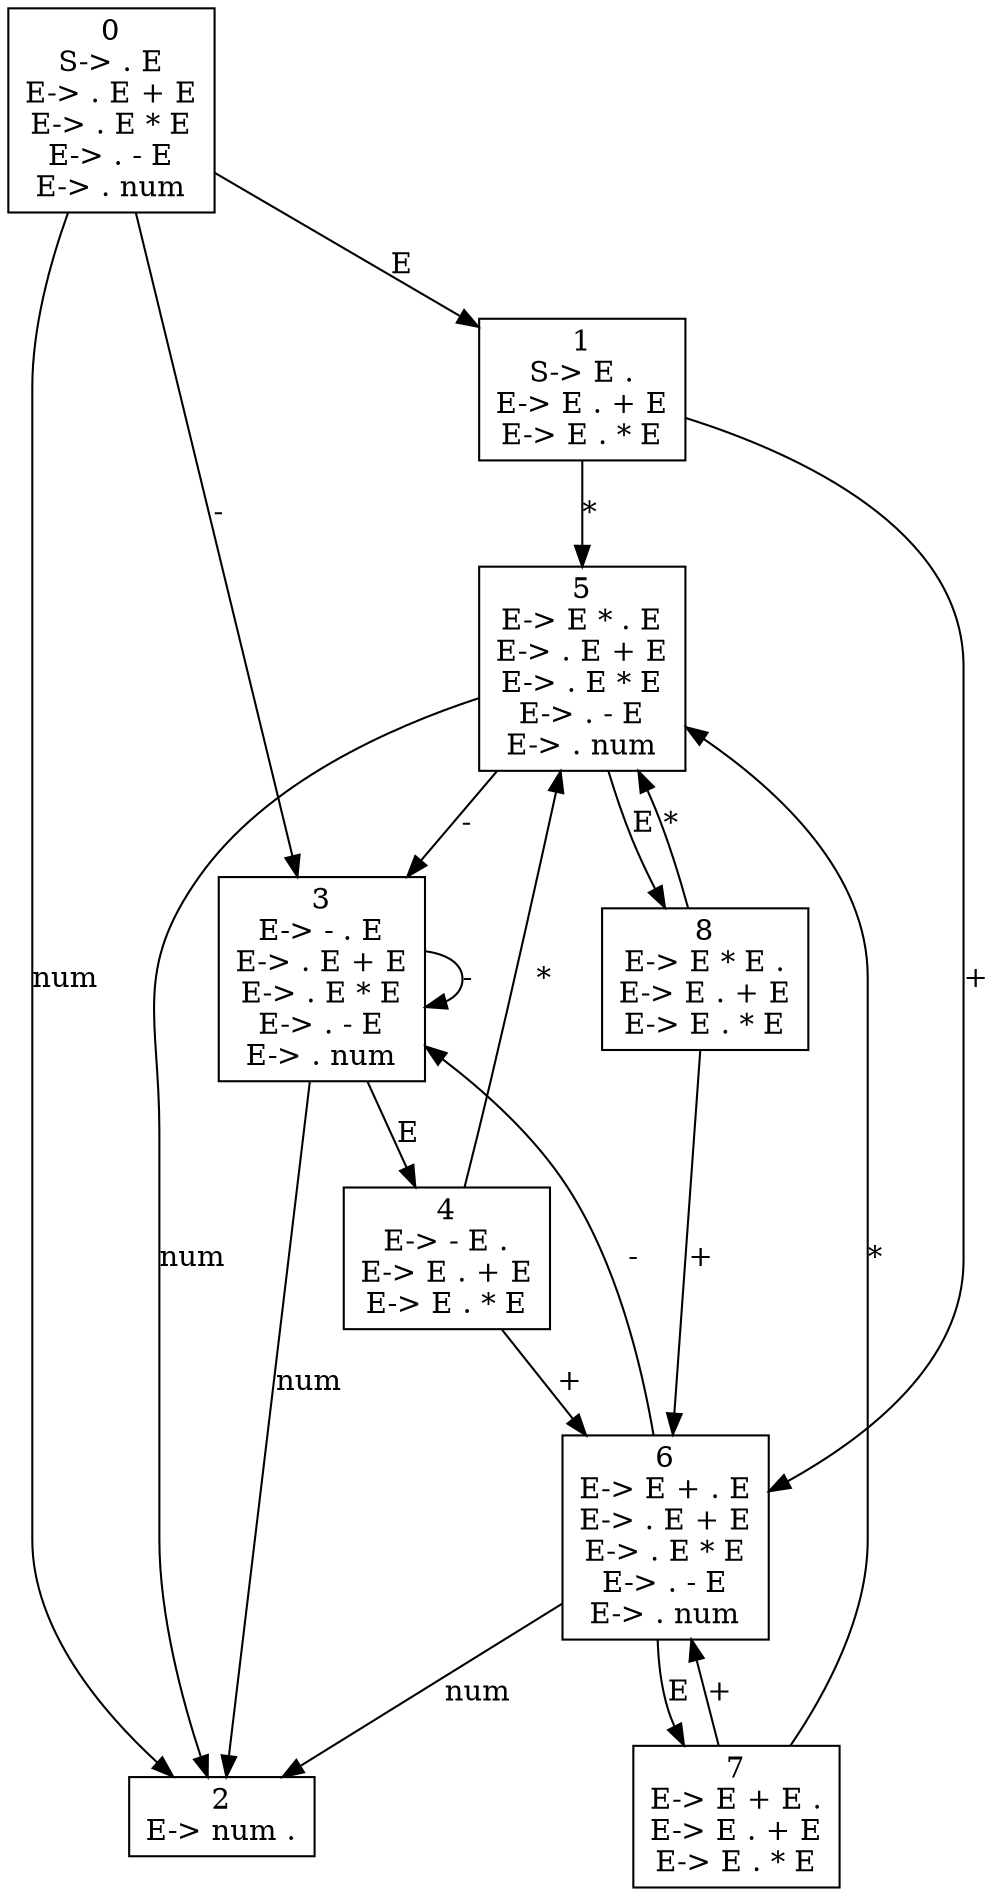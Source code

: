 digraph DFA {
0 [label="0\nS-> . E\nE-> . E + E\nE-> . E * E\nE-> . - E\nE-> . num\n",shape=box];
1 [label="1\nS-> E .\nE-> E . + E\nE-> E . * E\n",shape=box];
3 [label="2\nE-> num .\n",shape=box];
2 [label="3\nE-> - . E\nE-> . E + E\nE-> . E * E\nE-> . - E\nE-> . num\n",shape=box];
4 [label="4\nE-> - E .\nE-> E . + E\nE-> E . * E\n",shape=box];
8 [label="5\nE-> E * . E\nE-> . E + E\nE-> . E * E\nE-> . - E\nE-> . num\n",shape=box];
7 [label="6\nE-> E + . E\nE-> . E + E\nE-> . E * E\nE-> . - E\nE-> . num\n",shape=box];
9 [label="7\nE-> E + E .\nE-> E . + E\nE-> E . * E\n",shape=box];
14 [label="8\nE-> E * E .\nE-> E . + E\nE-> E . * E\n",shape=box];
 0 -> 1 [label="E"]
 0 -> 3 [label="num"]
 0 -> 2 [label="-"]
 1 -> 8 [label="*"]
 1 -> 7 [label="+"]
 2 -> 4 [label="E"]
 2 -> 3 [label="num"]
 2 -> 2 [label="-"]
 4 -> 8 [label="*"]
 4 -> 7 [label="+"]
 8 -> 14 [label="E"]
 8 -> 3 [label="num"]
 8 -> 2 [label="-"]
 7 -> 9 [label="E"]
 7 -> 3 [label="num"]
 7 -> 2 [label="-"]
 9 -> 8 [label="*"]
 9 -> 7 [label="+"]
 14 -> 8 [label="*"]
 14 -> 7 [label="+"]
}
